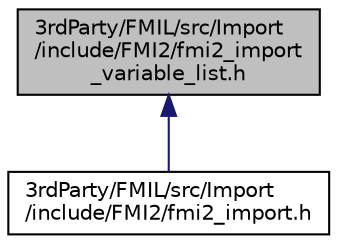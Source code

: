 digraph "3rdParty/FMIL/src/Import/include/FMI2/fmi2_import_variable_list.h"
{
  edge [fontname="Helvetica",fontsize="10",labelfontname="Helvetica",labelfontsize="10"];
  node [fontname="Helvetica",fontsize="10",shape=record];
  Node6 [label="3rdParty/FMIL/src/Import\l/include/FMI2/fmi2_import\l_variable_list.h",height=0.2,width=0.4,color="black", fillcolor="grey75", style="filled", fontcolor="black"];
  Node6 -> Node7 [dir="back",color="midnightblue",fontsize="10",style="solid",fontname="Helvetica"];
  Node7 [label="3rdParty/FMIL/src/Import\l/include/FMI2/fmi2_import.h",height=0.2,width=0.4,color="black", fillcolor="white", style="filled",URL="$d2/db0/3rd_party_2_f_m_i_l_2src_2_import_2include_2_f_m_i2_2fmi2__import_8h.html"];
}
